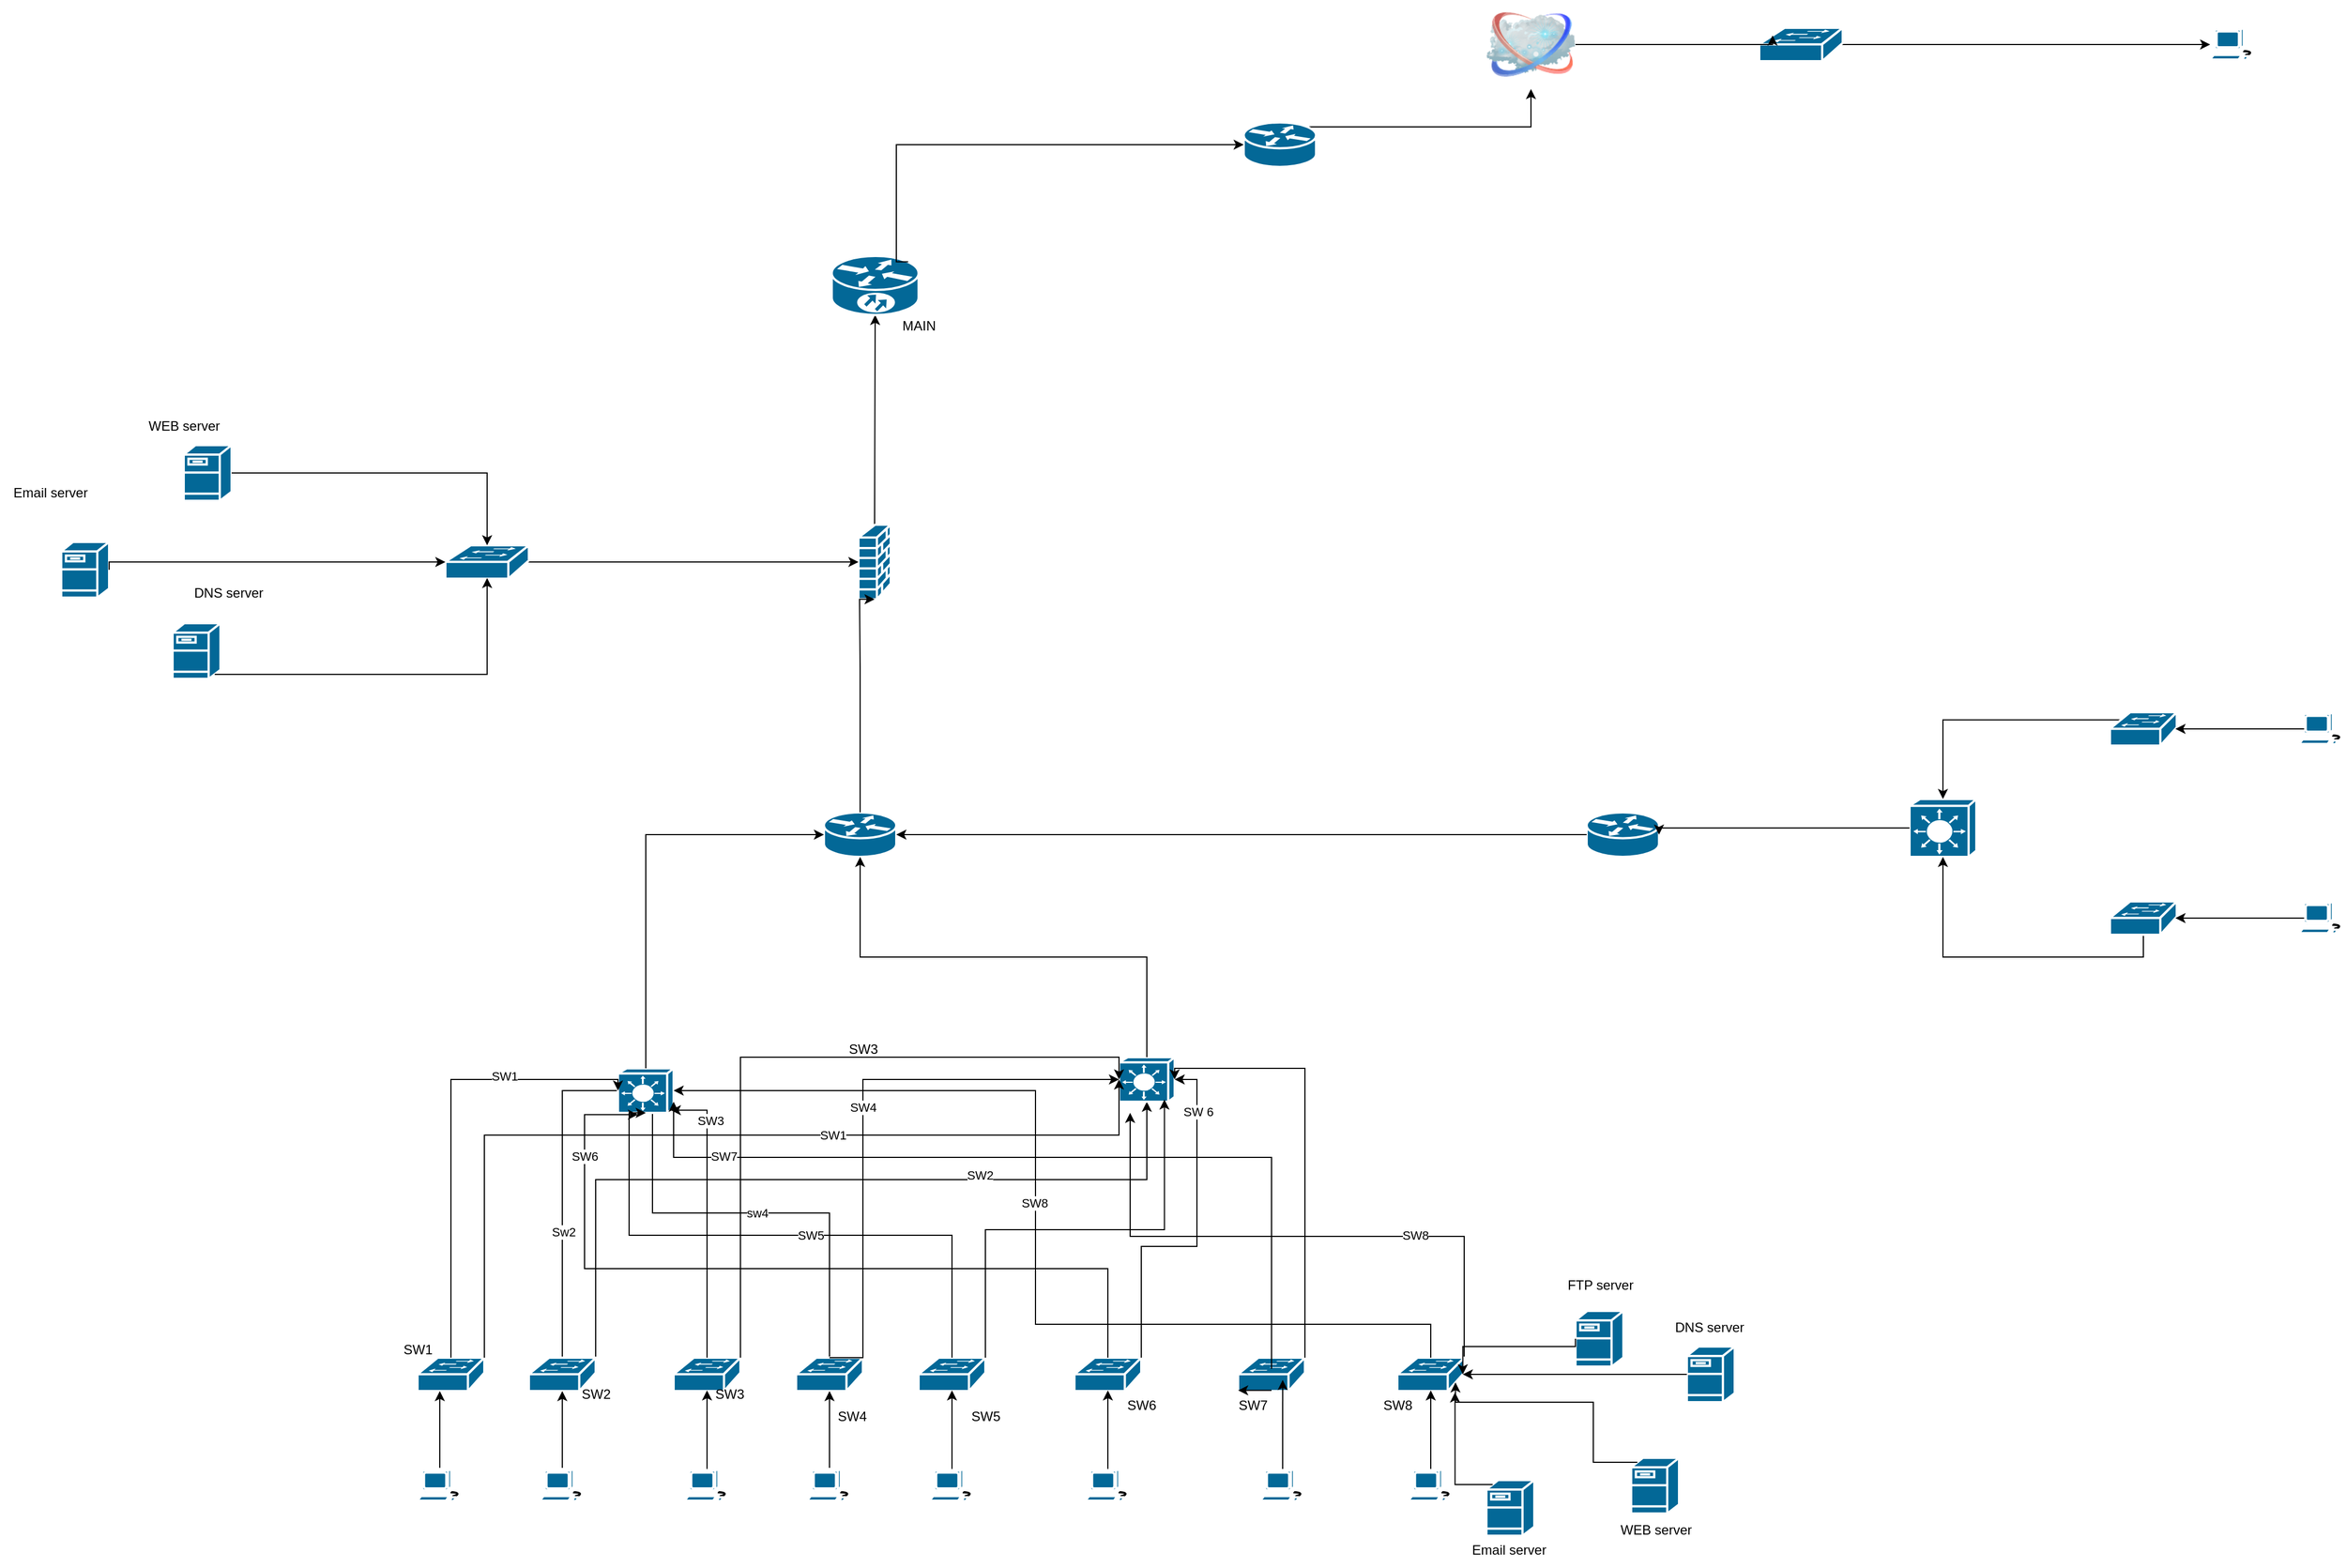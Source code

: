 <mxfile version="24.4.13" type="device">
  <diagram name="Page-1" id="cmvGMz4TQPhAi2bUmEuy">
    <mxGraphModel dx="2442" dy="2124" grid="1" gridSize="10" guides="1" tooltips="1" connect="1" arrows="1" fold="1" page="1" pageScale="1" pageWidth="827" pageHeight="1169" math="0" shadow="0">
      <root>
        <mxCell id="0" />
        <mxCell id="1" parent="0" />
        <mxCell id="xmToaTjJYsY2-gtkwXPX-1" value="" style="shape=mxgraph.cisco.switches.workgroup_switch;sketch=0;html=1;pointerEvents=1;dashed=0;fillColor=#036897;strokeColor=#ffffff;strokeWidth=2;verticalLabelPosition=bottom;verticalAlign=top;align=center;outlineConnect=0;" vertex="1" parent="1">
          <mxGeometry x="20" y="880" width="60" height="30" as="geometry" />
        </mxCell>
        <mxCell id="xmToaTjJYsY2-gtkwXPX-2" value="" style="shape=mxgraph.cisco.switches.workgroup_switch;sketch=0;html=1;pointerEvents=1;dashed=0;fillColor=#036897;strokeColor=#ffffff;strokeWidth=2;verticalLabelPosition=bottom;verticalAlign=top;align=center;outlineConnect=0;" vertex="1" parent="1">
          <mxGeometry x="250" y="880" width="60" height="30" as="geometry" />
        </mxCell>
        <mxCell id="xmToaTjJYsY2-gtkwXPX-41" value="sw4" style="edgeStyle=orthogonalEdgeStyle;rounded=0;orthogonalLoop=1;jettySize=auto;html=1;exitX=0.5;exitY=0;exitDx=0;exitDy=0;exitPerimeter=0;" edge="1" parent="1" source="xmToaTjJYsY2-gtkwXPX-3">
          <mxGeometry relative="1" as="geometry">
            <mxPoint x="230" y="650" as="targetPoint" />
            <Array as="points">
              <mxPoint x="390" y="750" />
              <mxPoint x="231" y="750" />
            </Array>
          </mxGeometry>
        </mxCell>
        <mxCell id="xmToaTjJYsY2-gtkwXPX-3" value="" style="shape=mxgraph.cisco.switches.workgroup_switch;sketch=0;html=1;pointerEvents=1;dashed=0;fillColor=#036897;strokeColor=#ffffff;strokeWidth=2;verticalLabelPosition=bottom;verticalAlign=top;align=center;outlineConnect=0;" vertex="1" parent="1">
          <mxGeometry x="360" y="880" width="60" height="30" as="geometry" />
        </mxCell>
        <mxCell id="xmToaTjJYsY2-gtkwXPX-4" value="" style="shape=mxgraph.cisco.switches.workgroup_switch;sketch=0;html=1;pointerEvents=1;dashed=0;fillColor=#036897;strokeColor=#ffffff;strokeWidth=2;verticalLabelPosition=bottom;verticalAlign=top;align=center;outlineConnect=0;" vertex="1" parent="1">
          <mxGeometry x="470" y="880" width="60" height="30" as="geometry" />
        </mxCell>
        <mxCell id="xmToaTjJYsY2-gtkwXPX-5" value="" style="shape=mxgraph.cisco.switches.workgroup_switch;sketch=0;html=1;pointerEvents=1;dashed=0;fillColor=#036897;strokeColor=#ffffff;strokeWidth=2;verticalLabelPosition=bottom;verticalAlign=top;align=center;outlineConnect=0;" vertex="1" parent="1">
          <mxGeometry x="610" y="880" width="60" height="30" as="geometry" />
        </mxCell>
        <mxCell id="xmToaTjJYsY2-gtkwXPX-6" value="" style="shape=mxgraph.cisco.switches.workgroup_switch;sketch=0;html=1;pointerEvents=1;dashed=0;fillColor=#036897;strokeColor=#ffffff;strokeWidth=2;verticalLabelPosition=bottom;verticalAlign=top;align=center;outlineConnect=0;" vertex="1" parent="1">
          <mxGeometry x="757" y="880" width="60" height="30" as="geometry" />
        </mxCell>
        <mxCell id="xmToaTjJYsY2-gtkwXPX-39" style="edgeStyle=orthogonalEdgeStyle;rounded=0;orthogonalLoop=1;jettySize=auto;html=1;exitX=0.5;exitY=0;exitDx=0;exitDy=0;exitPerimeter=0;" edge="1" parent="1" source="xmToaTjJYsY2-gtkwXPX-9">
          <mxGeometry relative="1" as="geometry">
            <mxPoint x="210" y="650" as="targetPoint" />
            <Array as="points">
              <mxPoint x="150" y="640" />
              <mxPoint x="211" y="640" />
            </Array>
          </mxGeometry>
        </mxCell>
        <mxCell id="xmToaTjJYsY2-gtkwXPX-73" value="Sw2" style="edgeLabel;html=1;align=center;verticalAlign=middle;resizable=0;points=[];" vertex="1" connectable="0" parent="xmToaTjJYsY2-gtkwXPX-39">
          <mxGeometry x="-0.273" y="-1" relative="1" as="geometry">
            <mxPoint as="offset" />
          </mxGeometry>
        </mxCell>
        <mxCell id="xmToaTjJYsY2-gtkwXPX-48" style="edgeStyle=orthogonalEdgeStyle;rounded=0;orthogonalLoop=1;jettySize=auto;html=1;exitX=1;exitY=0;exitDx=0;exitDy=0;exitPerimeter=0;" edge="1" parent="1" source="xmToaTjJYsY2-gtkwXPX-9" target="xmToaTjJYsY2-gtkwXPX-37">
          <mxGeometry relative="1" as="geometry">
            <Array as="points">
              <mxPoint x="180" y="720" />
              <mxPoint x="675" y="720" />
            </Array>
          </mxGeometry>
        </mxCell>
        <mxCell id="xmToaTjJYsY2-gtkwXPX-74" value="SW2" style="edgeLabel;html=1;align=center;verticalAlign=middle;resizable=0;points=[];" vertex="1" connectable="0" parent="xmToaTjJYsY2-gtkwXPX-48">
          <mxGeometry x="0.392" y="4" relative="1" as="geometry">
            <mxPoint as="offset" />
          </mxGeometry>
        </mxCell>
        <mxCell id="xmToaTjJYsY2-gtkwXPX-9" value="" style="shape=mxgraph.cisco.switches.workgroup_switch;sketch=0;html=1;pointerEvents=1;dashed=0;fillColor=#036897;strokeColor=#ffffff;strokeWidth=2;verticalLabelPosition=bottom;verticalAlign=top;align=center;outlineConnect=0;" vertex="1" parent="1">
          <mxGeometry x="120" y="880" width="60" height="30" as="geometry" />
        </mxCell>
        <mxCell id="xmToaTjJYsY2-gtkwXPX-12" style="edgeStyle=orthogonalEdgeStyle;rounded=0;orthogonalLoop=1;jettySize=auto;html=1;exitX=0.5;exitY=0.98;exitDx=0;exitDy=0;exitPerimeter=0;entryX=0;entryY=0.98;entryDx=0;entryDy=0;entryPerimeter=0;" edge="1" parent="1" source="xmToaTjJYsY2-gtkwXPX-6" target="xmToaTjJYsY2-gtkwXPX-6">
          <mxGeometry relative="1" as="geometry" />
        </mxCell>
        <mxCell id="xmToaTjJYsY2-gtkwXPX-54" style="edgeStyle=orthogonalEdgeStyle;rounded=0;orthogonalLoop=1;jettySize=auto;html=1;exitX=0.5;exitY=0;exitDx=0;exitDy=0;exitPerimeter=0;" edge="1" parent="1" source="xmToaTjJYsY2-gtkwXPX-13">
          <mxGeometry relative="1" as="geometry">
            <mxPoint x="660" y="660" as="targetPoint" />
            <Array as="points">
              <mxPoint x="960" y="880" />
              <mxPoint x="960" y="771" />
              <mxPoint x="660" y="771" />
            </Array>
          </mxGeometry>
        </mxCell>
        <mxCell id="xmToaTjJYsY2-gtkwXPX-63" value="SW8" style="edgeLabel;html=1;align=center;verticalAlign=middle;resizable=0;points=[];" vertex="1" connectable="0" parent="xmToaTjJYsY2-gtkwXPX-54">
          <mxGeometry x="-0.333" y="-1" relative="1" as="geometry">
            <mxPoint as="offset" />
          </mxGeometry>
        </mxCell>
        <mxCell id="xmToaTjJYsY2-gtkwXPX-13" value="" style="shape=mxgraph.cisco.switches.workgroup_switch;sketch=0;html=1;pointerEvents=1;dashed=0;fillColor=#036897;strokeColor=#ffffff;strokeWidth=2;verticalLabelPosition=bottom;verticalAlign=top;align=center;outlineConnect=0;" vertex="1" parent="1">
          <mxGeometry x="900" y="880" width="60" height="30" as="geometry" />
        </mxCell>
        <mxCell id="xmToaTjJYsY2-gtkwXPX-27" style="edgeStyle=orthogonalEdgeStyle;rounded=0;orthogonalLoop=1;jettySize=auto;html=1;exitX=0.5;exitY=0;exitDx=0;exitDy=0;exitPerimeter=0;" edge="1" parent="1" source="xmToaTjJYsY2-gtkwXPX-15" target="xmToaTjJYsY2-gtkwXPX-1">
          <mxGeometry relative="1" as="geometry">
            <Array as="points">
              <mxPoint x="40" y="930" />
              <mxPoint x="40" y="930" />
            </Array>
          </mxGeometry>
        </mxCell>
        <mxCell id="xmToaTjJYsY2-gtkwXPX-15" value="" style="shape=mxgraph.cisco.computers_and_peripherals.workstation;sketch=0;html=1;pointerEvents=1;dashed=0;fillColor=#036897;strokeColor=#ffffff;strokeWidth=2;verticalLabelPosition=bottom;verticalAlign=top;align=center;outlineConnect=0;" vertex="1" parent="1">
          <mxGeometry x="20" y="980" width="40" height="30" as="geometry" />
        </mxCell>
        <mxCell id="xmToaTjJYsY2-gtkwXPX-28" style="edgeStyle=orthogonalEdgeStyle;rounded=0;orthogonalLoop=1;jettySize=auto;html=1;exitX=0.5;exitY=0;exitDx=0;exitDy=0;exitPerimeter=0;" edge="1" parent="1" source="xmToaTjJYsY2-gtkwXPX-17" target="xmToaTjJYsY2-gtkwXPX-9">
          <mxGeometry relative="1" as="geometry" />
        </mxCell>
        <mxCell id="xmToaTjJYsY2-gtkwXPX-17" value="" style="shape=mxgraph.cisco.computers_and_peripherals.workstation;sketch=0;html=1;pointerEvents=1;dashed=0;fillColor=#036897;strokeColor=#ffffff;strokeWidth=2;verticalLabelPosition=bottom;verticalAlign=top;align=center;outlineConnect=0;" vertex="1" parent="1">
          <mxGeometry x="130" y="980" width="40" height="30" as="geometry" />
        </mxCell>
        <mxCell id="xmToaTjJYsY2-gtkwXPX-18" value="" style="shape=mxgraph.cisco.computers_and_peripherals.workstation;sketch=0;html=1;pointerEvents=1;dashed=0;fillColor=#036897;strokeColor=#ffffff;strokeWidth=2;verticalLabelPosition=bottom;verticalAlign=top;align=center;outlineConnect=0;" vertex="1" parent="1">
          <mxGeometry x="260" y="980" width="40" height="30" as="geometry" />
        </mxCell>
        <mxCell id="xmToaTjJYsY2-gtkwXPX-20" value="" style="shape=mxgraph.cisco.computers_and_peripherals.workstation;sketch=0;html=1;pointerEvents=1;dashed=0;fillColor=#036897;strokeColor=#ffffff;strokeWidth=2;verticalLabelPosition=bottom;verticalAlign=top;align=center;outlineConnect=0;" vertex="1" parent="1">
          <mxGeometry x="480" y="980" width="40" height="30" as="geometry" />
        </mxCell>
        <mxCell id="xmToaTjJYsY2-gtkwXPX-21" value="" style="shape=mxgraph.cisco.computers_and_peripherals.workstation;sketch=0;html=1;pointerEvents=1;dashed=0;fillColor=#036897;strokeColor=#ffffff;strokeWidth=2;verticalLabelPosition=bottom;verticalAlign=top;align=center;outlineConnect=0;" vertex="1" parent="1">
          <mxGeometry x="620" y="980" width="40" height="30" as="geometry" />
        </mxCell>
        <mxCell id="xmToaTjJYsY2-gtkwXPX-22" value="" style="shape=mxgraph.cisco.computers_and_peripherals.workstation;sketch=0;html=1;pointerEvents=1;dashed=0;fillColor=#036897;strokeColor=#ffffff;strokeWidth=2;verticalLabelPosition=bottom;verticalAlign=top;align=center;outlineConnect=0;" vertex="1" parent="1">
          <mxGeometry x="777" y="980" width="40" height="30" as="geometry" />
        </mxCell>
        <mxCell id="xmToaTjJYsY2-gtkwXPX-23" value="" style="shape=mxgraph.cisco.computers_and_peripherals.workstation;sketch=0;html=1;pointerEvents=1;dashed=0;fillColor=#036897;strokeColor=#ffffff;strokeWidth=2;verticalLabelPosition=bottom;verticalAlign=top;align=center;outlineConnect=0;" vertex="1" parent="1">
          <mxGeometry x="910" y="980" width="40" height="30" as="geometry" />
        </mxCell>
        <mxCell id="xmToaTjJYsY2-gtkwXPX-30" style="edgeStyle=orthogonalEdgeStyle;rounded=0;orthogonalLoop=1;jettySize=auto;html=1;exitX=0.5;exitY=0;exitDx=0;exitDy=0;exitPerimeter=0;" edge="1" parent="1" source="xmToaTjJYsY2-gtkwXPX-19" target="xmToaTjJYsY2-gtkwXPX-3">
          <mxGeometry relative="1" as="geometry" />
        </mxCell>
        <mxCell id="xmToaTjJYsY2-gtkwXPX-19" value="" style="shape=mxgraph.cisco.computers_and_peripherals.workstation;sketch=0;html=1;pointerEvents=1;dashed=0;fillColor=#036897;strokeColor=#ffffff;strokeWidth=2;verticalLabelPosition=bottom;verticalAlign=top;align=center;outlineConnect=0;" vertex="1" parent="1">
          <mxGeometry x="370" y="980" width="40" height="30" as="geometry" />
        </mxCell>
        <mxCell id="xmToaTjJYsY2-gtkwXPX-29" style="edgeStyle=orthogonalEdgeStyle;rounded=0;orthogonalLoop=1;jettySize=auto;html=1;exitX=0.5;exitY=0;exitDx=0;exitDy=0;exitPerimeter=0;entryX=0.5;entryY=0.98;entryDx=0;entryDy=0;entryPerimeter=0;" edge="1" parent="1" source="xmToaTjJYsY2-gtkwXPX-18" target="xmToaTjJYsY2-gtkwXPX-2">
          <mxGeometry relative="1" as="geometry" />
        </mxCell>
        <mxCell id="xmToaTjJYsY2-gtkwXPX-31" style="edgeStyle=orthogonalEdgeStyle;rounded=0;orthogonalLoop=1;jettySize=auto;html=1;exitX=0.5;exitY=0;exitDx=0;exitDy=0;exitPerimeter=0;entryX=0.5;entryY=0.98;entryDx=0;entryDy=0;entryPerimeter=0;" edge="1" parent="1" source="xmToaTjJYsY2-gtkwXPX-20" target="xmToaTjJYsY2-gtkwXPX-4">
          <mxGeometry relative="1" as="geometry" />
        </mxCell>
        <mxCell id="xmToaTjJYsY2-gtkwXPX-32" style="edgeStyle=orthogonalEdgeStyle;rounded=0;orthogonalLoop=1;jettySize=auto;html=1;exitX=0.5;exitY=0;exitDx=0;exitDy=0;exitPerimeter=0;entryX=0.5;entryY=0.98;entryDx=0;entryDy=0;entryPerimeter=0;" edge="1" parent="1" source="xmToaTjJYsY2-gtkwXPX-21" target="xmToaTjJYsY2-gtkwXPX-5">
          <mxGeometry relative="1" as="geometry" />
        </mxCell>
        <mxCell id="xmToaTjJYsY2-gtkwXPX-33" style="edgeStyle=orthogonalEdgeStyle;rounded=0;orthogonalLoop=1;jettySize=auto;html=1;exitX=0.5;exitY=0;exitDx=0;exitDy=0;exitPerimeter=0;entryX=0.667;entryY=0.667;entryDx=0;entryDy=0;entryPerimeter=0;" edge="1" parent="1" source="xmToaTjJYsY2-gtkwXPX-22" target="xmToaTjJYsY2-gtkwXPX-6">
          <mxGeometry relative="1" as="geometry" />
        </mxCell>
        <mxCell id="xmToaTjJYsY2-gtkwXPX-34" style="edgeStyle=orthogonalEdgeStyle;rounded=0;orthogonalLoop=1;jettySize=auto;html=1;exitX=0.5;exitY=0;exitDx=0;exitDy=0;exitPerimeter=0;entryX=0.5;entryY=0.98;entryDx=0;entryDy=0;entryPerimeter=0;" edge="1" parent="1" source="xmToaTjJYsY2-gtkwXPX-23" target="xmToaTjJYsY2-gtkwXPX-13">
          <mxGeometry relative="1" as="geometry" />
        </mxCell>
        <mxCell id="xmToaTjJYsY2-gtkwXPX-35" value="" style="shape=mxgraph.cisco.switches.layer_3_switch;sketch=0;html=1;pointerEvents=1;dashed=0;fillColor=#036897;strokeColor=#ffffff;strokeWidth=2;verticalLabelPosition=bottom;verticalAlign=top;align=center;outlineConnect=0;" vertex="1" parent="1">
          <mxGeometry x="200" y="620" width="50" height="40" as="geometry" />
        </mxCell>
        <mxCell id="xmToaTjJYsY2-gtkwXPX-37" value="" style="shape=mxgraph.cisco.switches.layer_3_switch;sketch=0;html=1;pointerEvents=1;dashed=0;fillColor=#036897;strokeColor=#ffffff;strokeWidth=2;verticalLabelPosition=bottom;verticalAlign=top;align=center;outlineConnect=0;" vertex="1" parent="1">
          <mxGeometry x="650" y="610" width="50" height="40" as="geometry" />
        </mxCell>
        <mxCell id="xmToaTjJYsY2-gtkwXPX-38" style="edgeStyle=orthogonalEdgeStyle;rounded=0;orthogonalLoop=1;jettySize=auto;html=1;exitX=0.5;exitY=0;exitDx=0;exitDy=0;exitPerimeter=0;entryX=0;entryY=0.5;entryDx=0;entryDy=0;entryPerimeter=0;" edge="1" parent="1" source="xmToaTjJYsY2-gtkwXPX-1" target="xmToaTjJYsY2-gtkwXPX-35">
          <mxGeometry relative="1" as="geometry">
            <Array as="points">
              <mxPoint x="50" y="630" />
              <mxPoint x="200" y="630" />
            </Array>
          </mxGeometry>
        </mxCell>
        <mxCell id="xmToaTjJYsY2-gtkwXPX-68" value="SW1" style="edgeLabel;html=1;align=center;verticalAlign=middle;resizable=0;points=[];" vertex="1" connectable="0" parent="xmToaTjJYsY2-gtkwXPX-38">
          <mxGeometry x="0.452" y="3" relative="1" as="geometry">
            <mxPoint as="offset" />
          </mxGeometry>
        </mxCell>
        <mxCell id="xmToaTjJYsY2-gtkwXPX-40" style="edgeStyle=orthogonalEdgeStyle;rounded=0;orthogonalLoop=1;jettySize=auto;html=1;exitX=0.5;exitY=0;exitDx=0;exitDy=0;exitPerimeter=0;entryX=0.5;entryY=1;entryDx=0;entryDy=0;entryPerimeter=0;" edge="1" parent="1" source="xmToaTjJYsY2-gtkwXPX-2" target="xmToaTjJYsY2-gtkwXPX-35">
          <mxGeometry relative="1" as="geometry">
            <Array as="points">
              <mxPoint x="280" y="770" />
              <mxPoint x="210" y="770" />
              <mxPoint x="210" y="660" />
            </Array>
          </mxGeometry>
        </mxCell>
        <mxCell id="xmToaTjJYsY2-gtkwXPX-42" value="SW5" style="edgeStyle=orthogonalEdgeStyle;rounded=0;orthogonalLoop=1;jettySize=auto;html=1;exitX=0.5;exitY=0;exitDx=0;exitDy=0;exitPerimeter=0;entryX=0.95;entryY=0.94;entryDx=0;entryDy=0;entryPerimeter=0;" edge="1" parent="1" source="xmToaTjJYsY2-gtkwXPX-4" target="xmToaTjJYsY2-gtkwXPX-35">
          <mxGeometry relative="1" as="geometry">
            <Array as="points">
              <mxPoint x="500" y="770" />
              <mxPoint x="280" y="770" />
              <mxPoint x="280" y="658" />
            </Array>
          </mxGeometry>
        </mxCell>
        <mxCell id="xmToaTjJYsY2-gtkwXPX-69" value="SW3" style="edgeLabel;html=1;align=center;verticalAlign=middle;resizable=0;points=[];" vertex="1" connectable="0" parent="xmToaTjJYsY2-gtkwXPX-42">
          <mxGeometry x="0.824" y="-3" relative="1" as="geometry">
            <mxPoint as="offset" />
          </mxGeometry>
        </mxCell>
        <mxCell id="xmToaTjJYsY2-gtkwXPX-43" style="edgeStyle=orthogonalEdgeStyle;rounded=0;orthogonalLoop=1;jettySize=auto;html=1;exitX=0.5;exitY=0;exitDx=0;exitDy=0;exitPerimeter=0;entryX=0.36;entryY=1.04;entryDx=0;entryDy=0;entryPerimeter=0;" edge="1" parent="1" source="xmToaTjJYsY2-gtkwXPX-5" target="xmToaTjJYsY2-gtkwXPX-35">
          <mxGeometry relative="1" as="geometry">
            <Array as="points">
              <mxPoint x="640" y="800" />
              <mxPoint x="170" y="800" />
              <mxPoint x="170" y="662" />
            </Array>
          </mxGeometry>
        </mxCell>
        <mxCell id="xmToaTjJYsY2-gtkwXPX-72" value="SW6" style="edgeLabel;html=1;align=center;verticalAlign=middle;resizable=0;points=[];" vertex="1" connectable="0" parent="xmToaTjJYsY2-gtkwXPX-43">
          <mxGeometry x="0.768" relative="1" as="geometry">
            <mxPoint as="offset" />
          </mxGeometry>
        </mxCell>
        <mxCell id="xmToaTjJYsY2-gtkwXPX-44" style="edgeStyle=orthogonalEdgeStyle;rounded=0;orthogonalLoop=1;jettySize=auto;html=1;exitX=0.5;exitY=0;exitDx=0;exitDy=0;exitPerimeter=0;entryX=1;entryY=0.5;entryDx=0;entryDy=0;entryPerimeter=0;" edge="1" parent="1">
          <mxGeometry relative="1" as="geometry">
            <mxPoint x="787" y="890" as="sourcePoint" />
            <mxPoint x="250" y="650" as="targetPoint" />
            <Array as="points">
              <mxPoint x="787" y="700" />
              <mxPoint x="250" y="700" />
            </Array>
          </mxGeometry>
        </mxCell>
        <mxCell id="xmToaTjJYsY2-gtkwXPX-45" value="SW7" style="edgeLabel;html=1;align=center;verticalAlign=middle;resizable=0;points=[];" vertex="1" connectable="0" parent="xmToaTjJYsY2-gtkwXPX-44">
          <mxGeometry x="0.757" y="-1" relative="1" as="geometry">
            <mxPoint as="offset" />
          </mxGeometry>
        </mxCell>
        <mxCell id="xmToaTjJYsY2-gtkwXPX-46" style="edgeStyle=orthogonalEdgeStyle;rounded=0;orthogonalLoop=1;jettySize=auto;html=1;entryX=1;entryY=0.5;entryDx=0;entryDy=0;entryPerimeter=0;" edge="1" parent="1" source="xmToaTjJYsY2-gtkwXPX-13" target="xmToaTjJYsY2-gtkwXPX-35">
          <mxGeometry relative="1" as="geometry">
            <Array as="points">
              <mxPoint x="930" y="850" />
              <mxPoint x="575" y="850" />
              <mxPoint x="575" y="640" />
            </Array>
          </mxGeometry>
        </mxCell>
        <mxCell id="xmToaTjJYsY2-gtkwXPX-65" value="SW8" style="edgeLabel;html=1;align=center;verticalAlign=middle;resizable=0;points=[];" vertex="1" connectable="0" parent="xmToaTjJYsY2-gtkwXPX-46">
          <mxGeometry x="0.074" y="1" relative="1" as="geometry">
            <mxPoint as="offset" />
          </mxGeometry>
        </mxCell>
        <mxCell id="xmToaTjJYsY2-gtkwXPX-47" style="edgeStyle=orthogonalEdgeStyle;rounded=0;orthogonalLoop=1;jettySize=auto;html=1;exitX=1;exitY=0;exitDx=0;exitDy=0;exitPerimeter=0;entryX=0;entryY=0.5;entryDx=0;entryDy=0;entryPerimeter=0;" edge="1" parent="1" source="xmToaTjJYsY2-gtkwXPX-1" target="xmToaTjJYsY2-gtkwXPX-37">
          <mxGeometry relative="1" as="geometry">
            <Array as="points">
              <mxPoint x="80" y="680" />
              <mxPoint x="650" y="680" />
            </Array>
          </mxGeometry>
        </mxCell>
        <mxCell id="xmToaTjJYsY2-gtkwXPX-67" value="SW1" style="edgeLabel;html=1;align=center;verticalAlign=middle;resizable=0;points=[];" vertex="1" connectable="0" parent="xmToaTjJYsY2-gtkwXPX-47">
          <mxGeometry x="0.25" relative="1" as="geometry">
            <mxPoint as="offset" />
          </mxGeometry>
        </mxCell>
        <mxCell id="xmToaTjJYsY2-gtkwXPX-49" style="edgeStyle=orthogonalEdgeStyle;rounded=0;orthogonalLoop=1;jettySize=auto;html=1;exitX=1;exitY=0;exitDx=0;exitDy=0;exitPerimeter=0;entryX=0;entryY=0.5;entryDx=0;entryDy=0;entryPerimeter=0;" edge="1" parent="1" source="xmToaTjJYsY2-gtkwXPX-2" target="xmToaTjJYsY2-gtkwXPX-37">
          <mxGeometry relative="1" as="geometry">
            <Array as="points">
              <mxPoint x="310" y="610" />
              <mxPoint x="650" y="610" />
            </Array>
          </mxGeometry>
        </mxCell>
        <mxCell id="xmToaTjJYsY2-gtkwXPX-50" value="SW4" style="edgeStyle=orthogonalEdgeStyle;rounded=0;orthogonalLoop=1;jettySize=auto;html=1;exitX=0.5;exitY=0;exitDx=0;exitDy=0;exitPerimeter=0;entryX=0;entryY=0.5;entryDx=0;entryDy=0;entryPerimeter=0;" edge="1" parent="1" source="xmToaTjJYsY2-gtkwXPX-3" target="xmToaTjJYsY2-gtkwXPX-37">
          <mxGeometry relative="1" as="geometry">
            <Array as="points">
              <mxPoint x="420" y="880" />
              <mxPoint x="420" y="630" />
            </Array>
          </mxGeometry>
        </mxCell>
        <mxCell id="xmToaTjJYsY2-gtkwXPX-51" style="edgeStyle=orthogonalEdgeStyle;rounded=0;orthogonalLoop=1;jettySize=auto;html=1;exitX=1;exitY=0;exitDx=0;exitDy=0;exitPerimeter=0;entryX=0.816;entryY=0.95;entryDx=0;entryDy=0;entryPerimeter=0;" edge="1" parent="1" source="xmToaTjJYsY2-gtkwXPX-4" target="xmToaTjJYsY2-gtkwXPX-37">
          <mxGeometry relative="1" as="geometry" />
        </mxCell>
        <mxCell id="xmToaTjJYsY2-gtkwXPX-52" style="edgeStyle=orthogonalEdgeStyle;rounded=0;orthogonalLoop=1;jettySize=auto;html=1;exitX=1;exitY=0;exitDx=0;exitDy=0;exitPerimeter=0;entryX=1;entryY=0.5;entryDx=0;entryDy=0;entryPerimeter=0;" edge="1" parent="1" source="xmToaTjJYsY2-gtkwXPX-5" target="xmToaTjJYsY2-gtkwXPX-37">
          <mxGeometry relative="1" as="geometry">
            <Array as="points">
              <mxPoint x="670" y="780" />
              <mxPoint x="720" y="780" />
              <mxPoint x="720" y="630" />
            </Array>
          </mxGeometry>
        </mxCell>
        <mxCell id="xmToaTjJYsY2-gtkwXPX-71" value="SW 6" style="edgeLabel;html=1;align=center;verticalAlign=middle;resizable=0;points=[];" vertex="1" connectable="0" parent="xmToaTjJYsY2-gtkwXPX-52">
          <mxGeometry x="0.694" y="-1" relative="1" as="geometry">
            <mxPoint as="offset" />
          </mxGeometry>
        </mxCell>
        <mxCell id="xmToaTjJYsY2-gtkwXPX-53" style="edgeStyle=orthogonalEdgeStyle;rounded=0;orthogonalLoop=1;jettySize=auto;html=1;exitX=1;exitY=0;exitDx=0;exitDy=0;exitPerimeter=0;entryX=1;entryY=0.5;entryDx=0;entryDy=0;entryPerimeter=0;" edge="1" parent="1" source="xmToaTjJYsY2-gtkwXPX-6" target="xmToaTjJYsY2-gtkwXPX-37">
          <mxGeometry relative="1" as="geometry">
            <Array as="points">
              <mxPoint x="817" y="620" />
              <mxPoint x="700" y="620" />
            </Array>
          </mxGeometry>
        </mxCell>
        <mxCell id="xmToaTjJYsY2-gtkwXPX-55" value="SW1" style="text;html=1;align=center;verticalAlign=middle;resizable=0;points=[];autosize=1;strokeColor=none;fillColor=none;" vertex="1" parent="1">
          <mxGeometry x="-5" y="858" width="50" height="30" as="geometry" />
        </mxCell>
        <mxCell id="xmToaTjJYsY2-gtkwXPX-56" value="SW2" style="text;html=1;align=center;verticalAlign=middle;resizable=0;points=[];autosize=1;strokeColor=none;fillColor=none;" vertex="1" parent="1">
          <mxGeometry x="155" y="898" width="50" height="30" as="geometry" />
        </mxCell>
        <mxCell id="xmToaTjJYsY2-gtkwXPX-57" value="SW3" style="text;html=1;align=center;verticalAlign=middle;resizable=0;points=[];autosize=1;strokeColor=none;fillColor=none;" vertex="1" parent="1">
          <mxGeometry x="275" y="898" width="50" height="30" as="geometry" />
        </mxCell>
        <mxCell id="xmToaTjJYsY2-gtkwXPX-58" value="SW4" style="text;html=1;align=center;verticalAlign=middle;resizable=0;points=[];autosize=1;strokeColor=none;fillColor=none;" vertex="1" parent="1">
          <mxGeometry x="385" y="918" width="50" height="30" as="geometry" />
        </mxCell>
        <mxCell id="xmToaTjJYsY2-gtkwXPX-59" value="SW5" style="text;html=1;align=center;verticalAlign=middle;resizable=0;points=[];autosize=1;strokeColor=none;fillColor=none;" vertex="1" parent="1">
          <mxGeometry x="505" y="918" width="50" height="30" as="geometry" />
        </mxCell>
        <mxCell id="xmToaTjJYsY2-gtkwXPX-60" value="SW6" style="text;html=1;align=center;verticalAlign=middle;resizable=0;points=[];autosize=1;strokeColor=none;fillColor=none;" vertex="1" parent="1">
          <mxGeometry x="645" y="908" width="50" height="30" as="geometry" />
        </mxCell>
        <mxCell id="xmToaTjJYsY2-gtkwXPX-61" value="SW7" style="text;html=1;align=center;verticalAlign=middle;resizable=0;points=[];autosize=1;strokeColor=none;fillColor=none;" vertex="1" parent="1">
          <mxGeometry x="745" y="908" width="50" height="30" as="geometry" />
        </mxCell>
        <mxCell id="xmToaTjJYsY2-gtkwXPX-62" value="SW8" style="text;html=1;align=center;verticalAlign=middle;resizable=0;points=[];autosize=1;strokeColor=none;fillColor=none;" vertex="1" parent="1">
          <mxGeometry x="875" y="908" width="50" height="30" as="geometry" />
        </mxCell>
        <mxCell id="xmToaTjJYsY2-gtkwXPX-70" value="SW3" style="text;html=1;align=center;verticalAlign=middle;resizable=0;points=[];autosize=1;strokeColor=none;fillColor=none;" vertex="1" parent="1">
          <mxGeometry x="395" y="588" width="50" height="30" as="geometry" />
        </mxCell>
        <mxCell id="xmToaTjJYsY2-gtkwXPX-75" value="" style="shape=mxgraph.cisco.servers.fileserver;sketch=0;html=1;pointerEvents=1;dashed=0;fillColor=#036897;strokeColor=#ffffff;strokeWidth=2;verticalLabelPosition=bottom;verticalAlign=top;align=center;outlineConnect=0;" vertex="1" parent="1">
          <mxGeometry x="980" y="990" width="43" height="50" as="geometry" />
        </mxCell>
        <mxCell id="xmToaTjJYsY2-gtkwXPX-76" value="" style="shape=mxgraph.cisco.servers.fileserver;sketch=0;html=1;pointerEvents=1;dashed=0;fillColor=#036897;strokeColor=#ffffff;strokeWidth=2;verticalLabelPosition=bottom;verticalAlign=top;align=center;outlineConnect=0;" vertex="1" parent="1">
          <mxGeometry x="1110" y="970" width="43" height="50" as="geometry" />
        </mxCell>
        <mxCell id="xmToaTjJYsY2-gtkwXPX-77" value="" style="shape=mxgraph.cisco.servers.fileserver;sketch=0;html=1;pointerEvents=1;dashed=0;fillColor=#036897;strokeColor=#ffffff;strokeWidth=2;verticalLabelPosition=bottom;verticalAlign=top;align=center;outlineConnect=0;" vertex="1" parent="1">
          <mxGeometry x="1060" y="838" width="43" height="50" as="geometry" />
        </mxCell>
        <mxCell id="xmToaTjJYsY2-gtkwXPX-78" style="edgeStyle=orthogonalEdgeStyle;rounded=0;orthogonalLoop=1;jettySize=auto;html=1;exitX=0;exitY=0.5;exitDx=0;exitDy=0;exitPerimeter=0;entryX=0.98;entryY=0.5;entryDx=0;entryDy=0;entryPerimeter=0;" edge="1" parent="1" source="xmToaTjJYsY2-gtkwXPX-77" target="xmToaTjJYsY2-gtkwXPX-13">
          <mxGeometry relative="1" as="geometry">
            <Array as="points">
              <mxPoint x="1060" y="870" />
              <mxPoint x="959" y="870" />
            </Array>
          </mxGeometry>
        </mxCell>
        <mxCell id="xmToaTjJYsY2-gtkwXPX-81" style="edgeStyle=orthogonalEdgeStyle;rounded=0;orthogonalLoop=1;jettySize=auto;html=1;exitX=0.13;exitY=0.08;exitDx=0;exitDy=0;exitPerimeter=0;entryX=0.863;entryY=1.04;entryDx=0;entryDy=0;entryPerimeter=0;" edge="1" parent="1" source="xmToaTjJYsY2-gtkwXPX-75" target="xmToaTjJYsY2-gtkwXPX-13">
          <mxGeometry relative="1" as="geometry" />
        </mxCell>
        <mxCell id="xmToaTjJYsY2-gtkwXPX-82" style="edgeStyle=orthogonalEdgeStyle;rounded=0;orthogonalLoop=1;jettySize=auto;html=1;exitX=0.13;exitY=0.08;exitDx=0;exitDy=0;exitPerimeter=0;entryX=0.87;entryY=0.74;entryDx=0;entryDy=0;entryPerimeter=0;" edge="1" parent="1" source="xmToaTjJYsY2-gtkwXPX-76" target="xmToaTjJYsY2-gtkwXPX-13">
          <mxGeometry relative="1" as="geometry">
            <Array as="points">
              <mxPoint x="1076" y="974" />
              <mxPoint x="1076" y="920" />
              <mxPoint x="952" y="920" />
            </Array>
          </mxGeometry>
        </mxCell>
        <mxCell id="xmToaTjJYsY2-gtkwXPX-83" value="FTP server" style="text;html=1;align=center;verticalAlign=middle;resizable=0;points=[];autosize=1;strokeColor=none;fillColor=none;" vertex="1" parent="1">
          <mxGeometry x="1041.5" y="800" width="80" height="30" as="geometry" />
        </mxCell>
        <mxCell id="xmToaTjJYsY2-gtkwXPX-84" value="WEB server" style="text;html=1;align=center;verticalAlign=middle;resizable=0;points=[];autosize=1;strokeColor=none;fillColor=none;" vertex="1" parent="1">
          <mxGeometry x="1086.5" y="1020" width="90" height="30" as="geometry" />
        </mxCell>
        <mxCell id="xmToaTjJYsY2-gtkwXPX-85" value="Email server" style="text;html=1;align=center;verticalAlign=middle;resizable=0;points=[];autosize=1;strokeColor=none;fillColor=none;" vertex="1" parent="1">
          <mxGeometry x="955" y="1038" width="90" height="30" as="geometry" />
        </mxCell>
        <mxCell id="xmToaTjJYsY2-gtkwXPX-86" value="" style="shape=mxgraph.cisco.servers.fileserver;sketch=0;html=1;pointerEvents=1;dashed=0;fillColor=#036897;strokeColor=#ffffff;strokeWidth=2;verticalLabelPosition=bottom;verticalAlign=top;align=center;outlineConnect=0;" vertex="1" parent="1">
          <mxGeometry x="1160" y="870" width="43" height="50" as="geometry" />
        </mxCell>
        <mxCell id="xmToaTjJYsY2-gtkwXPX-87" style="edgeStyle=orthogonalEdgeStyle;rounded=0;orthogonalLoop=1;jettySize=auto;html=1;exitX=0;exitY=0.5;exitDx=0;exitDy=0;exitPerimeter=0;entryX=0.98;entryY=0.5;entryDx=0;entryDy=0;entryPerimeter=0;" edge="1" parent="1" source="xmToaTjJYsY2-gtkwXPX-86" target="xmToaTjJYsY2-gtkwXPX-13">
          <mxGeometry relative="1" as="geometry" />
        </mxCell>
        <mxCell id="xmToaTjJYsY2-gtkwXPX-88" value="DNS server" style="text;html=1;align=center;verticalAlign=middle;resizable=0;points=[];autosize=1;strokeColor=none;fillColor=none;" vertex="1" parent="1">
          <mxGeometry x="1135" y="838" width="90" height="30" as="geometry" />
        </mxCell>
        <mxCell id="xmToaTjJYsY2-gtkwXPX-89" value="" style="shape=mxgraph.cisco.routers.router;sketch=0;html=1;pointerEvents=1;dashed=0;fillColor=#036897;strokeColor=#ffffff;strokeWidth=2;verticalLabelPosition=bottom;verticalAlign=top;align=center;outlineConnect=0;" vertex="1" parent="1">
          <mxGeometry x="385" y="390" width="65" height="40" as="geometry" />
        </mxCell>
        <mxCell id="xmToaTjJYsY2-gtkwXPX-90" style="edgeStyle=orthogonalEdgeStyle;rounded=0;orthogonalLoop=1;jettySize=auto;html=1;exitX=0.5;exitY=0;exitDx=0;exitDy=0;exitPerimeter=0;entryX=0;entryY=0.5;entryDx=0;entryDy=0;entryPerimeter=0;" edge="1" parent="1" source="xmToaTjJYsY2-gtkwXPX-35" target="xmToaTjJYsY2-gtkwXPX-89">
          <mxGeometry relative="1" as="geometry" />
        </mxCell>
        <mxCell id="xmToaTjJYsY2-gtkwXPX-91" style="edgeStyle=orthogonalEdgeStyle;rounded=0;orthogonalLoop=1;jettySize=auto;html=1;exitX=0.5;exitY=0;exitDx=0;exitDy=0;exitPerimeter=0;entryX=0.5;entryY=1;entryDx=0;entryDy=0;entryPerimeter=0;" edge="1" parent="1" source="xmToaTjJYsY2-gtkwXPX-37" target="xmToaTjJYsY2-gtkwXPX-89">
          <mxGeometry relative="1" as="geometry" />
        </mxCell>
        <mxCell id="xmToaTjJYsY2-gtkwXPX-92" value="" style="shape=mxgraph.cisco.routers.router;sketch=0;html=1;pointerEvents=1;dashed=0;fillColor=#036897;strokeColor=#ffffff;strokeWidth=2;verticalLabelPosition=bottom;verticalAlign=top;align=center;outlineConnect=0;" vertex="1" parent="1">
          <mxGeometry x="1070" y="390" width="65" height="40" as="geometry" />
        </mxCell>
        <mxCell id="xmToaTjJYsY2-gtkwXPX-93" value="" style="shape=mxgraph.cisco.switches.layer_3_switch;sketch=0;html=1;pointerEvents=1;dashed=0;fillColor=#036897;strokeColor=#ffffff;strokeWidth=2;verticalLabelPosition=bottom;verticalAlign=top;align=center;outlineConnect=0;" vertex="1" parent="1">
          <mxGeometry x="1360" y="378" width="60" height="52" as="geometry" />
        </mxCell>
        <mxCell id="xmToaTjJYsY2-gtkwXPX-98" style="edgeStyle=orthogonalEdgeStyle;rounded=0;orthogonalLoop=1;jettySize=auto;html=1;exitX=0.5;exitY=0.98;exitDx=0;exitDy=0;exitPerimeter=0;" edge="1" parent="1" source="xmToaTjJYsY2-gtkwXPX-94" target="xmToaTjJYsY2-gtkwXPX-93">
          <mxGeometry relative="1" as="geometry" />
        </mxCell>
        <mxCell id="xmToaTjJYsY2-gtkwXPX-94" value="" style="shape=mxgraph.cisco.switches.workgroup_switch;sketch=0;html=1;pointerEvents=1;dashed=0;fillColor=#036897;strokeColor=#ffffff;strokeWidth=2;verticalLabelPosition=bottom;verticalAlign=top;align=center;outlineConnect=0;" vertex="1" parent="1">
          <mxGeometry x="1540" y="470" width="60" height="30" as="geometry" />
        </mxCell>
        <mxCell id="xmToaTjJYsY2-gtkwXPX-97" style="edgeStyle=orthogonalEdgeStyle;rounded=0;orthogonalLoop=1;jettySize=auto;html=1;exitX=0.16;exitY=0.23;exitDx=0;exitDy=0;exitPerimeter=0;" edge="1" parent="1" source="xmToaTjJYsY2-gtkwXPX-96" target="xmToaTjJYsY2-gtkwXPX-93">
          <mxGeometry relative="1" as="geometry" />
        </mxCell>
        <mxCell id="xmToaTjJYsY2-gtkwXPX-96" value="" style="shape=mxgraph.cisco.switches.workgroup_switch;sketch=0;html=1;pointerEvents=1;dashed=0;fillColor=#036897;strokeColor=#ffffff;strokeWidth=2;verticalLabelPosition=bottom;verticalAlign=top;align=center;outlineConnect=0;" vertex="1" parent="1">
          <mxGeometry x="1540" y="300" width="60" height="30" as="geometry" />
        </mxCell>
        <mxCell id="xmToaTjJYsY2-gtkwXPX-99" style="edgeStyle=orthogonalEdgeStyle;rounded=0;orthogonalLoop=1;jettySize=auto;html=1;exitX=0;exitY=0.5;exitDx=0;exitDy=0;exitPerimeter=0;entryX=1;entryY=0.5;entryDx=0;entryDy=0;entryPerimeter=0;" edge="1" parent="1" source="xmToaTjJYsY2-gtkwXPX-93" target="xmToaTjJYsY2-gtkwXPX-92">
          <mxGeometry relative="1" as="geometry">
            <Array as="points">
              <mxPoint x="1135" y="404" />
            </Array>
          </mxGeometry>
        </mxCell>
        <mxCell id="xmToaTjJYsY2-gtkwXPX-100" value="" style="shape=mxgraph.cisco.computers_and_peripherals.workstation;sketch=0;html=1;pointerEvents=1;dashed=0;fillColor=#036897;strokeColor=#ffffff;strokeWidth=2;verticalLabelPosition=bottom;verticalAlign=top;align=center;outlineConnect=0;" vertex="1" parent="1">
          <mxGeometry x="1710" y="470" width="40" height="30" as="geometry" />
        </mxCell>
        <mxCell id="xmToaTjJYsY2-gtkwXPX-101" value="" style="shape=mxgraph.cisco.computers_and_peripherals.workstation;sketch=0;html=1;pointerEvents=1;dashed=0;fillColor=#036897;strokeColor=#ffffff;strokeWidth=2;verticalLabelPosition=bottom;verticalAlign=top;align=center;outlineConnect=0;" vertex="1" parent="1">
          <mxGeometry x="1710" y="300" width="40" height="30" as="geometry" />
        </mxCell>
        <mxCell id="xmToaTjJYsY2-gtkwXPX-102" style="edgeStyle=orthogonalEdgeStyle;rounded=0;orthogonalLoop=1;jettySize=auto;html=1;exitX=0.11;exitY=0.5;exitDx=0;exitDy=0;exitPerimeter=0;entryX=0.98;entryY=0.5;entryDx=0;entryDy=0;entryPerimeter=0;" edge="1" parent="1" source="xmToaTjJYsY2-gtkwXPX-100" target="xmToaTjJYsY2-gtkwXPX-94">
          <mxGeometry relative="1" as="geometry" />
        </mxCell>
        <mxCell id="xmToaTjJYsY2-gtkwXPX-103" style="edgeStyle=orthogonalEdgeStyle;rounded=0;orthogonalLoop=1;jettySize=auto;html=1;exitX=0.11;exitY=0.5;exitDx=0;exitDy=0;exitPerimeter=0;entryX=0.98;entryY=0.5;entryDx=0;entryDy=0;entryPerimeter=0;" edge="1" parent="1" source="xmToaTjJYsY2-gtkwXPX-101" target="xmToaTjJYsY2-gtkwXPX-96">
          <mxGeometry relative="1" as="geometry" />
        </mxCell>
        <mxCell id="xmToaTjJYsY2-gtkwXPX-104" style="edgeStyle=orthogonalEdgeStyle;rounded=0;orthogonalLoop=1;jettySize=auto;html=1;exitX=0;exitY=0.5;exitDx=0;exitDy=0;exitPerimeter=0;entryX=1;entryY=0.5;entryDx=0;entryDy=0;entryPerimeter=0;" edge="1" parent="1" source="xmToaTjJYsY2-gtkwXPX-92" target="xmToaTjJYsY2-gtkwXPX-89">
          <mxGeometry relative="1" as="geometry">
            <Array as="points">
              <mxPoint x="780" y="410" />
              <mxPoint x="780" y="410" />
            </Array>
          </mxGeometry>
        </mxCell>
        <mxCell id="xmToaTjJYsY2-gtkwXPX-120" style="edgeStyle=orthogonalEdgeStyle;rounded=0;orthogonalLoop=1;jettySize=auto;html=1;exitX=0.5;exitY=0;exitDx=0;exitDy=0;exitPerimeter=0;" edge="1" parent="1" source="xmToaTjJYsY2-gtkwXPX-106" target="xmToaTjJYsY2-gtkwXPX-119">
          <mxGeometry relative="1" as="geometry">
            <Array as="points">
              <mxPoint x="431" y="130" />
            </Array>
          </mxGeometry>
        </mxCell>
        <mxCell id="xmToaTjJYsY2-gtkwXPX-106" value="" style="shape=mxgraph.cisco.security.firewall;sketch=0;html=1;pointerEvents=1;dashed=0;fillColor=#036897;strokeColor=#ffffff;strokeWidth=2;verticalLabelPosition=bottom;verticalAlign=top;align=center;outlineConnect=0;" vertex="1" parent="1">
          <mxGeometry x="416" y="131.5" width="29" height="67" as="geometry" />
        </mxCell>
        <mxCell id="xmToaTjJYsY2-gtkwXPX-107" style="edgeStyle=orthogonalEdgeStyle;rounded=0;orthogonalLoop=1;jettySize=auto;html=1;exitX=0.5;exitY=0;exitDx=0;exitDy=0;exitPerimeter=0;entryX=0.5;entryY=1;entryDx=0;entryDy=0;entryPerimeter=0;" edge="1" parent="1" source="xmToaTjJYsY2-gtkwXPX-89" target="xmToaTjJYsY2-gtkwXPX-106">
          <mxGeometry relative="1" as="geometry">
            <Array as="points">
              <mxPoint x="417" y="260" />
              <mxPoint x="417" y="260" />
            </Array>
          </mxGeometry>
        </mxCell>
        <mxCell id="xmToaTjJYsY2-gtkwXPX-109" style="edgeStyle=orthogonalEdgeStyle;rounded=0;orthogonalLoop=1;jettySize=auto;html=1;exitX=0.98;exitY=0.5;exitDx=0;exitDy=0;exitPerimeter=0;" edge="1" parent="1" source="xmToaTjJYsY2-gtkwXPX-108" target="xmToaTjJYsY2-gtkwXPX-106">
          <mxGeometry relative="1" as="geometry" />
        </mxCell>
        <mxCell id="xmToaTjJYsY2-gtkwXPX-108" value="" style="shape=mxgraph.cisco.switches.workgroup_switch;sketch=0;html=1;pointerEvents=1;dashed=0;fillColor=#036897;strokeColor=#ffffff;strokeWidth=2;verticalLabelPosition=bottom;verticalAlign=top;align=center;outlineConnect=0;" vertex="1" parent="1">
          <mxGeometry x="45" y="150" width="75" height="30" as="geometry" />
        </mxCell>
        <mxCell id="xmToaTjJYsY2-gtkwXPX-110" value="" style="shape=mxgraph.cisco.servers.fileserver;sketch=0;html=1;pointerEvents=1;dashed=0;fillColor=#036897;strokeColor=#ffffff;strokeWidth=2;verticalLabelPosition=bottom;verticalAlign=top;align=center;outlineConnect=0;" vertex="1" parent="1">
          <mxGeometry x="-190" y="60" width="43" height="50" as="geometry" />
        </mxCell>
        <mxCell id="xmToaTjJYsY2-gtkwXPX-111" value="" style="shape=mxgraph.cisco.servers.fileserver;sketch=0;html=1;pointerEvents=1;dashed=0;fillColor=#036897;strokeColor=#ffffff;strokeWidth=2;verticalLabelPosition=bottom;verticalAlign=top;align=center;outlineConnect=0;" vertex="1" parent="1">
          <mxGeometry x="-300" y="147" width="43" height="50" as="geometry" />
        </mxCell>
        <mxCell id="xmToaTjJYsY2-gtkwXPX-112" value="" style="shape=mxgraph.cisco.servers.fileserver;sketch=0;html=1;pointerEvents=1;dashed=0;fillColor=#036897;strokeColor=#ffffff;strokeWidth=2;verticalLabelPosition=bottom;verticalAlign=top;align=center;outlineConnect=0;" vertex="1" parent="1">
          <mxGeometry x="-200" y="220" width="43" height="50" as="geometry" />
        </mxCell>
        <mxCell id="xmToaTjJYsY2-gtkwXPX-113" style="edgeStyle=orthogonalEdgeStyle;rounded=0;orthogonalLoop=1;jettySize=auto;html=1;exitX=0.88;exitY=0.92;exitDx=0;exitDy=0;exitPerimeter=0;entryX=0.5;entryY=0.98;entryDx=0;entryDy=0;entryPerimeter=0;" edge="1" parent="1" source="xmToaTjJYsY2-gtkwXPX-112" target="xmToaTjJYsY2-gtkwXPX-108">
          <mxGeometry relative="1" as="geometry" />
        </mxCell>
        <mxCell id="xmToaTjJYsY2-gtkwXPX-114" style="edgeStyle=orthogonalEdgeStyle;rounded=0;orthogonalLoop=1;jettySize=auto;html=1;exitX=1;exitY=0.5;exitDx=0;exitDy=0;exitPerimeter=0;entryX=0.5;entryY=0;entryDx=0;entryDy=0;entryPerimeter=0;" edge="1" parent="1" source="xmToaTjJYsY2-gtkwXPX-110" target="xmToaTjJYsY2-gtkwXPX-108">
          <mxGeometry relative="1" as="geometry" />
        </mxCell>
        <mxCell id="xmToaTjJYsY2-gtkwXPX-115" style="edgeStyle=orthogonalEdgeStyle;rounded=0;orthogonalLoop=1;jettySize=auto;html=1;exitX=1;exitY=0.5;exitDx=0;exitDy=0;exitPerimeter=0;entryX=0;entryY=0.5;entryDx=0;entryDy=0;entryPerimeter=0;" edge="1" parent="1" source="xmToaTjJYsY2-gtkwXPX-111" target="xmToaTjJYsY2-gtkwXPX-108">
          <mxGeometry relative="1" as="geometry">
            <Array as="points">
              <mxPoint x="-257" y="165" />
            </Array>
          </mxGeometry>
        </mxCell>
        <mxCell id="xmToaTjJYsY2-gtkwXPX-116" value="WEB server" style="text;html=1;align=center;verticalAlign=middle;resizable=0;points=[];autosize=1;strokeColor=none;fillColor=none;" vertex="1" parent="1">
          <mxGeometry x="-235" y="28" width="90" height="30" as="geometry" />
        </mxCell>
        <mxCell id="xmToaTjJYsY2-gtkwXPX-117" value="DNS server" style="text;html=1;align=center;verticalAlign=middle;resizable=0;points=[];autosize=1;strokeColor=none;fillColor=none;" vertex="1" parent="1">
          <mxGeometry x="-195" y="178" width="90" height="30" as="geometry" />
        </mxCell>
        <mxCell id="xmToaTjJYsY2-gtkwXPX-118" value="Email server" style="text;html=1;align=center;verticalAlign=middle;resizable=0;points=[];autosize=1;strokeColor=none;fillColor=none;" vertex="1" parent="1">
          <mxGeometry x="-355" y="88" width="90" height="30" as="geometry" />
        </mxCell>
        <mxCell id="xmToaTjJYsY2-gtkwXPX-119" value="" style="shape=mxgraph.cisco.routers.10700;sketch=0;html=1;pointerEvents=1;dashed=0;fillColor=#036897;strokeColor=#ffffff;strokeWidth=2;verticalLabelPosition=bottom;verticalAlign=top;align=center;outlineConnect=0;" vertex="1" parent="1">
          <mxGeometry x="392" y="-110" width="78" height="53" as="geometry" />
        </mxCell>
        <mxCell id="xmToaTjJYsY2-gtkwXPX-126" style="edgeStyle=orthogonalEdgeStyle;rounded=0;orthogonalLoop=1;jettySize=auto;html=1;exitX=0.88;exitY=0.1;exitDx=0;exitDy=0;exitPerimeter=0;" edge="1" parent="1" source="xmToaTjJYsY2-gtkwXPX-121" target="xmToaTjJYsY2-gtkwXPX-125">
          <mxGeometry relative="1" as="geometry" />
        </mxCell>
        <mxCell id="xmToaTjJYsY2-gtkwXPX-121" value="" style="shape=mxgraph.cisco.routers.router;sketch=0;html=1;pointerEvents=1;dashed=0;fillColor=#036897;strokeColor=#ffffff;strokeWidth=2;verticalLabelPosition=bottom;verticalAlign=top;align=center;outlineConnect=0;" vertex="1" parent="1">
          <mxGeometry x="762" y="-230" width="65" height="40" as="geometry" />
        </mxCell>
        <mxCell id="xmToaTjJYsY2-gtkwXPX-122" style="edgeStyle=orthogonalEdgeStyle;rounded=0;orthogonalLoop=1;jettySize=auto;html=1;exitX=0.88;exitY=0.1;exitDx=0;exitDy=0;exitPerimeter=0;entryX=0;entryY=0.5;entryDx=0;entryDy=0;entryPerimeter=0;" edge="1" parent="1" source="xmToaTjJYsY2-gtkwXPX-119" target="xmToaTjJYsY2-gtkwXPX-121">
          <mxGeometry relative="1" as="geometry">
            <Array as="points">
              <mxPoint x="450" y="-105" />
              <mxPoint x="450" y="-210" />
            </Array>
          </mxGeometry>
        </mxCell>
        <mxCell id="xmToaTjJYsY2-gtkwXPX-123" value="MAIN" style="text;html=1;align=center;verticalAlign=middle;resizable=0;points=[];autosize=1;strokeColor=none;fillColor=none;" vertex="1" parent="1">
          <mxGeometry x="445" y="-62" width="50" height="30" as="geometry" />
        </mxCell>
        <mxCell id="xmToaTjJYsY2-gtkwXPX-125" value="" style="image;html=1;image=img/lib/clip_art/networking/Cloud_128x128.png" vertex="1" parent="1">
          <mxGeometry x="980" y="-340" width="80" height="80" as="geometry" />
        </mxCell>
        <mxCell id="xmToaTjJYsY2-gtkwXPX-130" style="edgeStyle=orthogonalEdgeStyle;rounded=0;orthogonalLoop=1;jettySize=auto;html=1;exitX=0.98;exitY=0.5;exitDx=0;exitDy=0;exitPerimeter=0;" edge="1" parent="1" source="xmToaTjJYsY2-gtkwXPX-127" target="xmToaTjJYsY2-gtkwXPX-129">
          <mxGeometry relative="1" as="geometry" />
        </mxCell>
        <mxCell id="xmToaTjJYsY2-gtkwXPX-127" value="" style="shape=mxgraph.cisco.switches.workgroup_switch;sketch=0;html=1;pointerEvents=1;dashed=0;fillColor=#036897;strokeColor=#ffffff;strokeWidth=2;verticalLabelPosition=bottom;verticalAlign=top;align=center;outlineConnect=0;" vertex="1" parent="1">
          <mxGeometry x="1225" y="-315" width="75" height="30" as="geometry" />
        </mxCell>
        <mxCell id="xmToaTjJYsY2-gtkwXPX-128" style="edgeStyle=orthogonalEdgeStyle;rounded=0;orthogonalLoop=1;jettySize=auto;html=1;exitX=1;exitY=0.5;exitDx=0;exitDy=0;entryX=0.16;entryY=0.23;entryDx=0;entryDy=0;entryPerimeter=0;" edge="1" parent="1" source="xmToaTjJYsY2-gtkwXPX-125" target="xmToaTjJYsY2-gtkwXPX-127">
          <mxGeometry relative="1" as="geometry">
            <Array as="points">
              <mxPoint x="1237" y="-300" />
            </Array>
          </mxGeometry>
        </mxCell>
        <mxCell id="xmToaTjJYsY2-gtkwXPX-129" value="" style="shape=mxgraph.cisco.computers_and_peripherals.workstation;sketch=0;html=1;pointerEvents=1;dashed=0;fillColor=#036897;strokeColor=#ffffff;strokeWidth=2;verticalLabelPosition=bottom;verticalAlign=top;align=center;outlineConnect=0;" vertex="1" parent="1">
          <mxGeometry x="1630" y="-315" width="40" height="30" as="geometry" />
        </mxCell>
      </root>
    </mxGraphModel>
  </diagram>
</mxfile>
